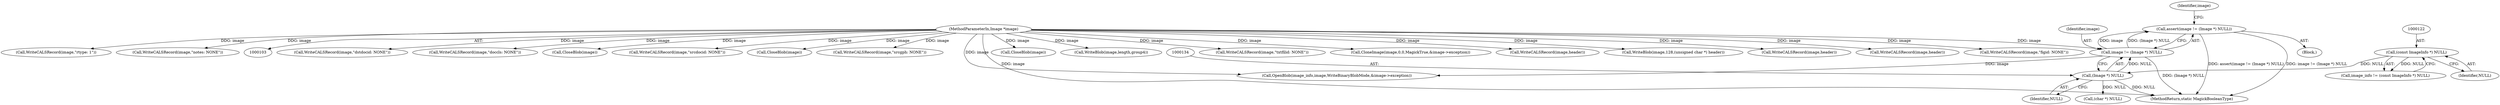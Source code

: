 digraph "0_ImageMagick_3d5ac8c20846871f1eb3068b65f93da7cd33bfd0@API" {
"1000130" [label="(Call,assert(image != (Image *) NULL))"];
"1000131" [label="(Call,image != (Image *) NULL)"];
"1000105" [label="(MethodParameterIn,Image *image)"];
"1000133" [label="(Call,(Image *) NULL)"];
"1000121" [label="(Call,(const ImageInfo *) NULL)"];
"1000131" [label="(Call,image != (Image *) NULL)"];
"1000123" [label="(Identifier,NULL)"];
"1000183" [label="(Call,WriteCALSRecord(image,\"dstdocid: NONE\"))"];
"1000506" [label="(MethodReturn,static MagickBooleanType)"];
"1000159" [label="(Call,OpenBlob(image_info,image,WriteBinaryBlobMode,&image->exception))"];
"1000203" [label="(Call,WriteCALSRecord(image,\"doccls: NONE\"))"];
"1000440" [label="(Call,CloseBlob(image))"];
"1000175" [label="(Call,WriteCALSRecord(image,\"srcdocid: NONE\"))"];
"1000502" [label="(Call,CloseBlob(image))"];
"1000106" [label="(Block,)"];
"1000198" [label="(Call,WriteCALSRecord(image,\"srcgph: NONE\"))"];
"1000130" [label="(Call,assert(image != (Image *) NULL))"];
"1000121" [label="(Call,(const ImageInfo *) NULL)"];
"1000132" [label="(Identifier,image)"];
"1000474" [label="(Call,CloseBlob(image))"];
"1000484" [label="(Call,WriteBlob(image,length,group4))"];
"1000188" [label="(Call,WriteCALSRecord(image,\"txtfilid: NONE\"))"];
"1000135" [label="(Identifier,NULL)"];
"1000418" [label="(Call,CloneImage(image,0,0,MagickTrue,&image->exception))"];
"1000319" [label="(Call,WriteCALSRecord(image,header))"];
"1000330" [label="(Call,(char *) NULL)"];
"1000390" [label="(Call,WriteBlob(image,128,(unsigned char *) header))"];
"1000105" [label="(MethodParameterIn,Image *image)"];
"1000365" [label="(Call,WriteCALSRecord(image,header))"];
"1000139" [label="(Identifier,image)"];
"1000133" [label="(Call,(Image *) NULL)"];
"1000119" [label="(Call,image_info != (const ImageInfo *) NULL)"];
"1000297" [label="(Call,WriteCALSRecord(image,header))"];
"1000193" [label="(Call,WriteCALSRecord(image,\"figid: NONE\"))"];
"1000208" [label="(Call,WriteCALSRecord(image,\"rtype: 1\"))"];
"1000370" [label="(Call,WriteCALSRecord(image,\"notes: NONE\"))"];
"1000130" -> "1000106"  [label="AST: "];
"1000130" -> "1000131"  [label="CFG: "];
"1000131" -> "1000130"  [label="AST: "];
"1000139" -> "1000130"  [label="CFG: "];
"1000130" -> "1000506"  [label="DDG: assert(image != (Image *) NULL)"];
"1000130" -> "1000506"  [label="DDG: image != (Image *) NULL"];
"1000131" -> "1000130"  [label="DDG: image"];
"1000131" -> "1000130"  [label="DDG: (Image *) NULL"];
"1000131" -> "1000133"  [label="CFG: "];
"1000132" -> "1000131"  [label="AST: "];
"1000133" -> "1000131"  [label="AST: "];
"1000131" -> "1000506"  [label="DDG: (Image *) NULL"];
"1000105" -> "1000131"  [label="DDG: image"];
"1000133" -> "1000131"  [label="DDG: NULL"];
"1000131" -> "1000159"  [label="DDG: image"];
"1000105" -> "1000103"  [label="AST: "];
"1000105" -> "1000506"  [label="DDG: image"];
"1000105" -> "1000159"  [label="DDG: image"];
"1000105" -> "1000175"  [label="DDG: image"];
"1000105" -> "1000183"  [label="DDG: image"];
"1000105" -> "1000188"  [label="DDG: image"];
"1000105" -> "1000193"  [label="DDG: image"];
"1000105" -> "1000198"  [label="DDG: image"];
"1000105" -> "1000203"  [label="DDG: image"];
"1000105" -> "1000208"  [label="DDG: image"];
"1000105" -> "1000297"  [label="DDG: image"];
"1000105" -> "1000319"  [label="DDG: image"];
"1000105" -> "1000365"  [label="DDG: image"];
"1000105" -> "1000370"  [label="DDG: image"];
"1000105" -> "1000390"  [label="DDG: image"];
"1000105" -> "1000418"  [label="DDG: image"];
"1000105" -> "1000440"  [label="DDG: image"];
"1000105" -> "1000474"  [label="DDG: image"];
"1000105" -> "1000484"  [label="DDG: image"];
"1000105" -> "1000502"  [label="DDG: image"];
"1000133" -> "1000135"  [label="CFG: "];
"1000134" -> "1000133"  [label="AST: "];
"1000135" -> "1000133"  [label="AST: "];
"1000133" -> "1000506"  [label="DDG: NULL"];
"1000121" -> "1000133"  [label="DDG: NULL"];
"1000133" -> "1000330"  [label="DDG: NULL"];
"1000121" -> "1000119"  [label="AST: "];
"1000121" -> "1000123"  [label="CFG: "];
"1000122" -> "1000121"  [label="AST: "];
"1000123" -> "1000121"  [label="AST: "];
"1000119" -> "1000121"  [label="CFG: "];
"1000121" -> "1000119"  [label="DDG: NULL"];
}
